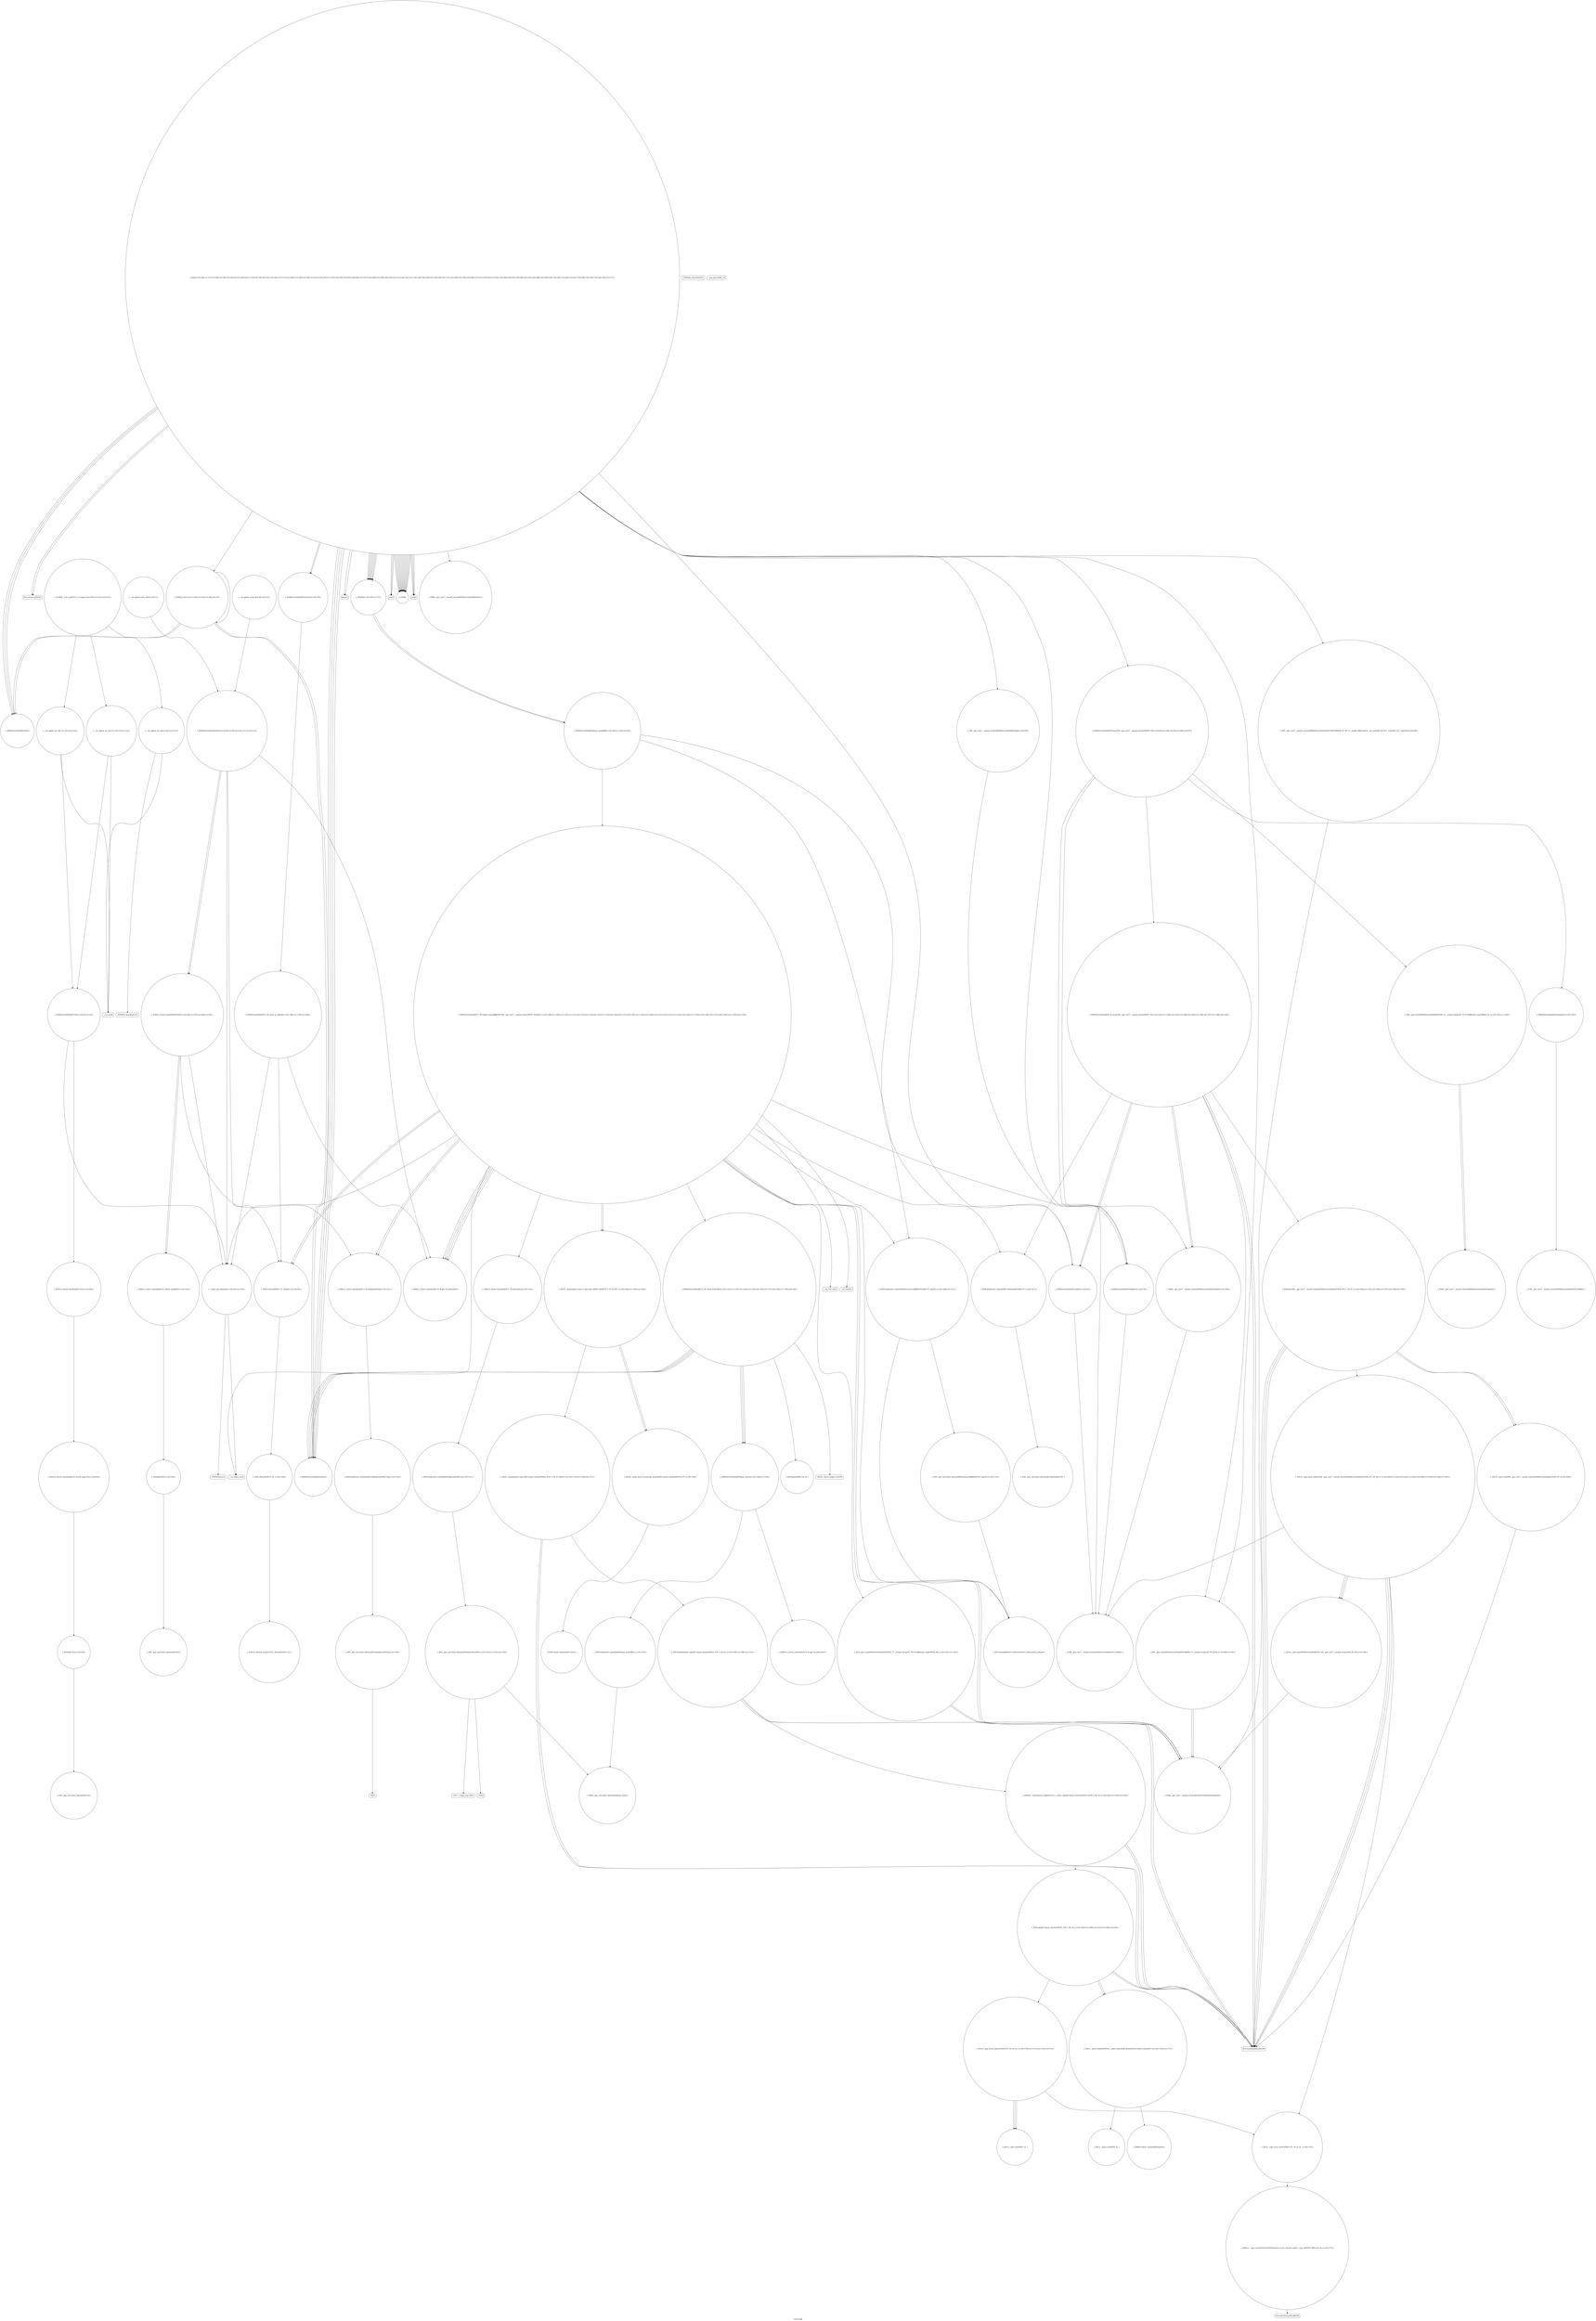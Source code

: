 digraph "Call Graph" {
	label="Call Graph";

	Node0x563eff6073c0 [shape=record,shape=circle,label="{__cxx_global_var_init|{<s0>1|<s1>2}}"];
	Node0x563eff6073c0:s0 -> Node0x563eff607440[color=black];
	Node0x563eff6073c0:s1 -> Node0x563eff607540[color=black];
	Node0x563eff60b0e0 [shape=record,shape=circle,label="{_ZNK9__gnu_cxx17__normal_iteratorIPiSt6vectorIiSaIiEEEplEl|{<s0>190}}"];
	Node0x563eff60b0e0:s0 -> Node0x563eff60afe0[color=black];
	Node0x563eff607740 [shape=record,shape=circle,label="{_ZNSt6vectorIiSaIiEED2Ev|{<s0>8|<s1>9|<s2>10|<s3>11|<s4>12}}"];
	Node0x563eff607740:s0 -> Node0x563eff6086c0[color=black];
	Node0x563eff607740:s1 -> Node0x563eff608640[color=black];
	Node0x563eff607740:s2 -> Node0x563eff608740[color=black];
	Node0x563eff607740:s3 -> Node0x563eff608740[color=black];
	Node0x563eff607740:s4 -> Node0x563eff608340[color=black];
	Node0x563eff608c40 [shape=record,shape=circle,label="{_ZNK9__gnu_cxx17__normal_iteratorIPKiSt6vectorIiSaIiEEE4baseEv}"];
	Node0x563eff607ac0 [shape=record,shape=circle,label="{_ZNKSt6vectorIiSaIiEE4sizeEv}"];
	Node0x563eff607e40 [shape=record,shape=Mrecord,label="{llvm.memset.p0i8.i64}"];
	Node0x563eff6081c0 [shape=record,shape=circle,label="{_ZN9__gnu_cxx17__normal_iteratorIPiSt6vectorIiSaIiEEEppEi|{<s0>89}}"];
	Node0x563eff6081c0:s0 -> Node0x563eff60afe0[color=black];
	Node0x563eff608540 [shape=record,shape=circle,label="{_ZNSaIiEC2Ev|{<s0>94}}"];
	Node0x563eff608540:s0 -> Node0x563eff6085c0[color=black];
	Node0x563eff6088c0 [shape=record,shape=circle,label="{_ZNSt12_Vector_baseIiSaIiEE13_M_deallocateEPim|{<s0>101}}"];
	Node0x563eff6088c0:s0 -> Node0x563eff6089c0[color=black];
	Node0x563eff609c60 [shape=record,shape=circle,label="{_ZNSt16allocator_traitsISaIiEE9constructIiJRKiEEEvRS0_PT_DpOT0_|{<s0>106|<s1>107}}"];
	Node0x563eff609c60:s0 -> Node0x563eff609de0[color=black];
	Node0x563eff609c60:s1 -> Node0x563eff609d60[color=black];
	Node0x563eff609fe0 [shape=record,shape=circle,label="{_ZSt34__uninitialized_move_if_noexcept_aIPiS0_SaIiEET0_T_S3_S2_RT1_|{<s0>144|<s1>145|<s2>146}}"];
	Node0x563eff609fe0:s0 -> Node0x563eff60a7e0[color=black];
	Node0x563eff609fe0:s1 -> Node0x563eff60a7e0[color=black];
	Node0x563eff609fe0:s2 -> Node0x563eff60a760[color=black];
	Node0x563eff60a360 [shape=record,shape=circle,label="{_ZSt3maxImERKT_S2_S2_}"];
	Node0x563eff60a6e0 [shape=record,shape=Mrecord,label="{_Znwm}"];
	Node0x563eff60aa60 [shape=record,shape=circle,label="{_ZSt14__copy_move_a2ILb1EPiS0_ET1_T0_S2_S1_|{<s0>170|<s1>171|<s2>172|<s3>173}}"];
	Node0x563eff60aa60:s0 -> Node0x563eff60abe0[color=black];
	Node0x563eff60aa60:s1 -> Node0x563eff60abe0[color=black];
	Node0x563eff60aa60:s2 -> Node0x563eff60abe0[color=black];
	Node0x563eff60aa60:s3 -> Node0x563eff60ab60[color=black];
	Node0x563eff60ade0 [shape=record,shape=circle,label="{_ZNKSt13move_iteratorIPiE4baseEv}"];
	Node0x563eff607440 [shape=record,shape=Mrecord,label="{_ZNSt8ios_base4InitC1Ev}"];
	Node0x563eff60b160 [shape=record,shape=circle,label="{_ZN9__gnu_cxxmiIPKiSt6vectorIiSaIiEEEENS_17__normal_iteratorIT_T0_E15difference_typeERKS9_SC_|{<s0>191|<s1>192}}"];
	Node0x563eff60b160:s0 -> Node0x563eff608c40[color=black];
	Node0x563eff60b160:s1 -> Node0x563eff608c40[color=black];
	Node0x563eff6077c0 [shape=record,shape=circle,label="{__cxx_global_var_init.2|{<s0>13|<s1>14}}"];
	Node0x563eff6077c0:s0 -> Node0x563eff607640[color=black];
	Node0x563eff6077c0:s1 -> Node0x563eff607540[color=black];
	Node0x563eff608cc0 [shape=record,shape=circle,label="{_ZN9__gnu_cxx17__normal_iteratorIPKiSt6vectorIiSaIiEEEC2ERKS2_}"];
	Node0x563eff607b40 [shape=record,shape=circle,label="{_ZNSt6vectorIiSaIiEEixEm}"];
	Node0x563eff607ec0 [shape=record,shape=circle,label="{_ZNSt6vectorIiSaIiEE5beginEv|{<s0>79}}"];
	Node0x563eff607ec0:s0 -> Node0x563eff60afe0[color=black];
	Node0x563eff608240 [shape=record,shape=circle,label="{_ZNSt12_Vector_baseIiSaIiEEC2Ev|{<s0>90}}"];
	Node0x563eff608240:s0 -> Node0x563eff6084c0[color=black];
	Node0x563eff6085c0 [shape=record,shape=circle,label="{_ZN9__gnu_cxx13new_allocatorIiEC2Ev}"];
	Node0x563eff608940 [shape=record,shape=circle,label="{_ZNSt12_Vector_baseIiSaIiEE12_Vector_implD2Ev|{<s0>102}}"];
	Node0x563eff608940:s0 -> Node0x563eff608b40[color=black];
	Node0x563eff609ce0 [shape=record,shape=circle,label="{_ZNSt6vectorIiSaIiEE17_M_realloc_insertIJRKiEEEvN9__gnu_cxx17__normal_iteratorIPiS1_EEDpOT_|{<s0>108|<s1>109|<s2>110|<s3>111|<s4>112|<s5>113|<s6>114|<s7>115|<s8>116|<s9>117|<s10>118|<s11>119|<s12>120|<s13>121|<s14>122|<s15>123|<s16>124|<s17>125|<s18>126|<s19>127|<s20>128|<s21>129|<s22>130}}"];
	Node0x563eff609ce0:s0 -> Node0x563eff609e60[color=black];
	Node0x563eff609ce0:s1 -> Node0x563eff607ec0[color=black];
	Node0x563eff609ce0:s2 -> Node0x563eff609ee0[color=black];
	Node0x563eff609ce0:s3 -> Node0x563eff609f60[color=black];
	Node0x563eff609ce0:s4 -> Node0x563eff609de0[color=black];
	Node0x563eff609ce0:s5 -> Node0x563eff609c60[color=black];
	Node0x563eff609ce0:s6 -> Node0x563eff60a060[color=black];
	Node0x563eff609ce0:s7 -> Node0x563eff6086c0[color=black];
	Node0x563eff609ce0:s8 -> Node0x563eff609fe0[color=black];
	Node0x563eff609ce0:s9 -> Node0x563eff60a060[color=black];
	Node0x563eff609ce0:s10 -> Node0x563eff6086c0[color=black];
	Node0x563eff609ce0:s11 -> Node0x563eff609fe0[color=black];
	Node0x563eff609ce0:s12 -> Node0x563eff6083c0[color=black];
	Node0x563eff609ce0:s13 -> Node0x563eff60a0e0[color=black];
	Node0x563eff609ce0:s14 -> Node0x563eff60a1e0[color=black];
	Node0x563eff609ce0:s15 -> Node0x563eff6086c0[color=black];
	Node0x563eff609ce0:s16 -> Node0x563eff608640[color=black];
	Node0x563eff609ce0:s17 -> Node0x563eff6088c0[color=black];
	Node0x563eff609ce0:s18 -> Node0x563eff60a160[color=black];
	Node0x563eff609ce0:s19 -> Node0x563eff6086c0[color=black];
	Node0x563eff609ce0:s20 -> Node0x563eff608640[color=black];
	Node0x563eff609ce0:s21 -> Node0x563eff6088c0[color=black];
	Node0x563eff609ce0:s22 -> Node0x563eff608340[color=black];
	Node0x563eff60a060 [shape=record,shape=circle,label="{_ZNK9__gnu_cxx17__normal_iteratorIPiSt6vectorIiSaIiEEE4baseEv}"];
	Node0x563eff60a3e0 [shape=record,shape=circle,label="{_ZNSt16allocator_traitsISaIiEE8max_sizeERKS0_|{<s0>150}}"];
	Node0x563eff60a3e0:s0 -> Node0x563eff60a4e0[color=black];
	Node0x563eff60a760 [shape=record,shape=circle,label="{_ZSt22__uninitialized_copy_aISt13move_iteratorIPiES1_iET0_T_S4_S3_RSaIT1_E|{<s0>155|<s1>156|<s2>157}}"];
	Node0x563eff60a760:s0 -> Node0x563eff60a8e0[color=black];
	Node0x563eff60a760:s1 -> Node0x563eff60a8e0[color=black];
	Node0x563eff60a760:s2 -> Node0x563eff60a860[color=black];
	Node0x563eff60aae0 [shape=record,shape=circle,label="{_ZSt12__miter_baseIPiEDTcl12__miter_basecldtfp_4baseEEESt13move_iteratorIT_E|{<s0>174|<s1>175}}"];
	Node0x563eff60aae0:s0 -> Node0x563eff60ade0[color=black];
	Node0x563eff60aae0:s1 -> Node0x563eff60ad60[color=black];
	Node0x563eff60ae60 [shape=record,shape=circle,label="{_ZNSt13move_iteratorIPiEC2ES0_}"];
	Node0x563eff6074c0 [shape=record,shape=Mrecord,label="{_ZNSt8ios_base4InitD1Ev}"];
	Node0x563eff60b1e0 [shape=record,shape=circle,label="{_ZNKSt6vectorIiSaIiEE6cbeginEv|{<s0>193}}"];
	Node0x563eff60b1e0:s0 -> Node0x563eff608cc0[color=black];
	Node0x563eff607840 [shape=record,shape=circle,label="{__cxx_global_array_dtor.3|{<s0>15}}"];
	Node0x563eff607840:s0 -> Node0x563eff607740[color=black];
	Node0x563eff608d40 [shape=record,shape=circle,label="{_GLOBAL__sub_I_g201513_2_0.cpp|{<s0>210|<s1>211|<s2>212}}"];
	Node0x563eff608d40:s0 -> Node0x563eff6073c0[color=black];
	Node0x563eff608d40:s1 -> Node0x563eff6075c0[color=black];
	Node0x563eff608d40:s2 -> Node0x563eff6077c0[color=black];
	Node0x563eff607bc0 [shape=record,shape=circle,label="{main|{<s0>26|<s1>27|<s2>28|<s3>29|<s4>30|<s5>31|<s6>32|<s7>33|<s8>34|<s9>35|<s10>36|<s11>37|<s12>38|<s13>39|<s14>40|<s15>41|<s16>42|<s17>43|<s18>44|<s19>45|<s20>46|<s21>47|<s22>48|<s23>49|<s24>50|<s25>51|<s26>52|<s27>53|<s28>54|<s29>55|<s30>56|<s31>57|<s32>58|<s33>59|<s34>60|<s35>61|<s36>62|<s37>63|<s38>64|<s39>65|<s40>66|<s41>67|<s42>68|<s43>69|<s44>70|<s45>71|<s46>72|<s47>73|<s48>74|<s49>75|<s50>76|<s51>77}}"];
	Node0x563eff607bc0:s0 -> Node0x563eff607c40[color=black];
	Node0x563eff607bc0:s1 -> Node0x563eff607c40[color=black];
	Node0x563eff607bc0:s2 -> Node0x563eff607cc0[color=black];
	Node0x563eff607bc0:s3 -> Node0x563eff607cc0[color=black];
	Node0x563eff607bc0:s4 -> Node0x563eff607d40[color=black];
	Node0x563eff607bc0:s5 -> Node0x563eff607d40[color=black];
	Node0x563eff607bc0:s6 -> Node0x563eff607cc0[color=black];
	Node0x563eff607bc0:s7 -> Node0x563eff6078c0[color=black];
	Node0x563eff607bc0:s8 -> Node0x563eff6078c0[color=black];
	Node0x563eff607bc0:s9 -> Node0x563eff607940[color=black];
	Node0x563eff607bc0:s10 -> Node0x563eff6078c0[color=black];
	Node0x563eff607bc0:s11 -> Node0x563eff6078c0[color=black];
	Node0x563eff607bc0:s12 -> Node0x563eff607940[color=black];
	Node0x563eff607bc0:s13 -> Node0x563eff6078c0[color=black];
	Node0x563eff607bc0:s14 -> Node0x563eff6078c0[color=black];
	Node0x563eff607bc0:s15 -> Node0x563eff607940[color=black];
	Node0x563eff607bc0:s16 -> Node0x563eff6078c0[color=black];
	Node0x563eff607bc0:s17 -> Node0x563eff6078c0[color=black];
	Node0x563eff607bc0:s18 -> Node0x563eff607940[color=black];
	Node0x563eff607bc0:s19 -> Node0x563eff6078c0[color=black];
	Node0x563eff607bc0:s20 -> Node0x563eff6078c0[color=black];
	Node0x563eff607bc0:s21 -> Node0x563eff607940[color=black];
	Node0x563eff607bc0:s22 -> Node0x563eff6078c0[color=black];
	Node0x563eff607bc0:s23 -> Node0x563eff6078c0[color=black];
	Node0x563eff607bc0:s24 -> Node0x563eff607940[color=black];
	Node0x563eff607bc0:s25 -> Node0x563eff6078c0[color=black];
	Node0x563eff607bc0:s26 -> Node0x563eff6078c0[color=black];
	Node0x563eff607bc0:s27 -> Node0x563eff607940[color=black];
	Node0x563eff607bc0:s28 -> Node0x563eff6078c0[color=black];
	Node0x563eff607bc0:s29 -> Node0x563eff6078c0[color=black];
	Node0x563eff607bc0:s30 -> Node0x563eff607940[color=black];
	Node0x563eff607bc0:s31 -> Node0x563eff607dc0[color=black];
	Node0x563eff607bc0:s32 -> Node0x563eff607ac0[color=black];
	Node0x563eff607bc0:s33 -> Node0x563eff607ac0[color=black];
	Node0x563eff607bc0:s34 -> Node0x563eff607dc0[color=black];
	Node0x563eff607bc0:s35 -> Node0x563eff607e40[color=black];
	Node0x563eff607bc0:s36 -> Node0x563eff607b40[color=black];
	Node0x563eff607bc0:s37 -> Node0x563eff607b40[color=black];
	Node0x563eff607bc0:s38 -> Node0x563eff607b40[color=black];
	Node0x563eff607bc0:s39 -> Node0x563eff607ec0[color=black];
	Node0x563eff607bc0:s40 -> Node0x563eff607fc0[color=black];
	Node0x563eff607bc0:s41 -> Node0x563eff607f40[color=black];
	Node0x563eff607bc0:s42 -> Node0x563eff608040[color=black];
	Node0x563eff607bc0:s43 -> Node0x563eff608140[color=black];
	Node0x563eff607bc0:s44 -> Node0x563eff6080c0[color=black];
	Node0x563eff607bc0:s45 -> Node0x563eff6081c0[color=black];
	Node0x563eff607bc0:s46 -> Node0x563eff607ac0[color=black];
	Node0x563eff607bc0:s47 -> Node0x563eff607ac0[color=black];
	Node0x563eff607bc0:s48 -> Node0x563eff607dc0[color=black];
	Node0x563eff607bc0:s49 -> Node0x563eff607e40[color=black];
	Node0x563eff607bc0:s50 -> Node0x563eff607a40[color=black];
	Node0x563eff607bc0:s51 -> Node0x563eff607dc0[color=black];
	Node0x563eff607f40 [shape=record,shape=circle,label="{_ZN9__gnu_cxxneIPiSt6vectorIiSaIiEEEEbRKNS_17__normal_iteratorIT_T0_EESA_|{<s0>80|<s1>81}}"];
	Node0x563eff607f40:s0 -> Node0x563eff60a060[color=black];
	Node0x563eff607f40:s1 -> Node0x563eff60a060[color=black];
	Node0x563eff6082c0 [shape=record,shape=Mrecord,label="{__gxx_personality_v0}"];
	Node0x563eff608640 [shape=record,shape=circle,label="{_ZSt8_DestroyIPiiEvT_S1_RSaIT0_E|{<s0>95}}"];
	Node0x563eff608640:s0 -> Node0x563eff6087c0[color=black];
	Node0x563eff6089c0 [shape=record,shape=circle,label="{_ZNSt16allocator_traitsISaIiEE10deallocateERS0_Pim|{<s0>103}}"];
	Node0x563eff6089c0:s0 -> Node0x563eff608a40[color=black];
	Node0x563eff609d60 [shape=record,shape=circle,label="{_ZN9__gnu_cxx13new_allocatorIiE9constructIiJRKiEEEvPT_DpOT0_|{<s0>131}}"];
	Node0x563eff609d60:s0 -> Node0x563eff609de0[color=black];
	Node0x563eff60a0e0 [shape=record,shape=circle,label="{_ZNSt16allocator_traitsISaIiEE7destroyIiEEvRS0_PT_|{<s0>147}}"];
	Node0x563eff60a0e0:s0 -> Node0x563eff60aee0[color=black];
	Node0x563eff60a460 [shape=record,shape=circle,label="{_ZNKSt12_Vector_baseIiSaIiEE19_M_get_Tp_allocatorEv}"];
	Node0x563eff60a7e0 [shape=record,shape=circle,label="{_ZSt32__make_move_if_noexcept_iteratorIiSt13move_iteratorIPiEET0_PT_|{<s0>158}}"];
	Node0x563eff60a7e0:s0 -> Node0x563eff60ae60[color=black];
	Node0x563eff60ab60 [shape=record,shape=circle,label="{_ZSt13__copy_move_aILb1EPiS0_ET1_T0_S2_S1_|{<s0>176}}"];
	Node0x563eff60ab60:s0 -> Node0x563eff60ac60[color=black];
	Node0x563eff60aee0 [shape=record,shape=circle,label="{_ZN9__gnu_cxx13new_allocatorIiE7destroyIiEEvPT_}"];
	Node0x563eff607540 [shape=record,shape=Mrecord,label="{__cxa_atexit}"];
	Node0x563eff60b260 [shape=record,shape=circle,label="{_ZSt4moveIN9__gnu_cxx17__normal_iteratorIPiSt6vectorIiSaIiEEEES6_ET0_T_S8_S7_|{<s0>194|<s1>195|<s2>196|<s3>197|<s4>198|<s5>199}}"];
	Node0x563eff60b260:s0 -> Node0x563eff60a8e0[color=black];
	Node0x563eff60b260:s1 -> Node0x563eff60b360[color=black];
	Node0x563eff60b260:s2 -> Node0x563eff60a8e0[color=black];
	Node0x563eff60b260:s3 -> Node0x563eff60b360[color=black];
	Node0x563eff60b260:s4 -> Node0x563eff60a8e0[color=black];
	Node0x563eff60b260:s5 -> Node0x563eff60b2e0[color=black];
	Node0x563eff6078c0 [shape=record,shape=circle,label="{_Z2idii}"];
	Node0x563eff607c40 [shape=record,shape=Mrecord,label="{freopen}"];
	Node0x563eff607fc0 [shape=record,shape=circle,label="{_ZNSt6vectorIiSaIiEE3endEv|{<s0>82}}"];
	Node0x563eff607fc0:s0 -> Node0x563eff60afe0[color=black];
	Node0x563eff608340 [shape=record,shape=circle,label="{__clang_call_terminate|{<s0>91|<s1>92}}"];
	Node0x563eff608340:s0 -> Node0x563eff6083c0[color=black];
	Node0x563eff608340:s1 -> Node0x563eff608440[color=black];
	Node0x563eff6086c0 [shape=record,shape=circle,label="{_ZNSt12_Vector_baseIiSaIiEE19_M_get_Tp_allocatorEv}"];
	Node0x563eff608a40 [shape=record,shape=circle,label="{_ZN9__gnu_cxx13new_allocatorIiE10deallocateEPim|{<s0>104}}"];
	Node0x563eff608a40:s0 -> Node0x563eff608ac0[color=black];
	Node0x563eff609de0 [shape=record,shape=circle,label="{_ZSt7forwardIRKiEOT_RNSt16remove_referenceIS2_E4typeE}"];
	Node0x563eff60a160 [shape=record,shape=Mrecord,label="{__cxa_rethrow}"];
	Node0x563eff60a4e0 [shape=record,shape=circle,label="{_ZNK9__gnu_cxx13new_allocatorIiE8max_sizeEv}"];
	Node0x563eff60a860 [shape=record,shape=circle,label="{_ZSt18uninitialized_copyISt13move_iteratorIPiES1_ET0_T_S4_S3_|{<s0>159|<s1>160|<s2>161}}"];
	Node0x563eff60a860:s0 -> Node0x563eff60a8e0[color=black];
	Node0x563eff60a860:s1 -> Node0x563eff60a8e0[color=black];
	Node0x563eff60a860:s2 -> Node0x563eff60a960[color=black];
	Node0x563eff60abe0 [shape=record,shape=circle,label="{_ZSt12__niter_baseIPiET_S1_}"];
	Node0x563eff60af60 [shape=record,shape=circle,label="{_ZNSt6vectorIiSaIiEE15_M_erase_at_endEPi|{<s0>178|<s1>179|<s2>180}}"];
	Node0x563eff60af60:s0 -> Node0x563eff6086c0[color=black];
	Node0x563eff60af60:s1 -> Node0x563eff608640[color=black];
	Node0x563eff60af60:s2 -> Node0x563eff608340[color=black];
	Node0x563eff6075c0 [shape=record,shape=circle,label="{__cxx_global_var_init.1|{<s0>3|<s1>4}}"];
	Node0x563eff6075c0:s0 -> Node0x563eff607640[color=black];
	Node0x563eff6075c0:s1 -> Node0x563eff607540[color=black];
	Node0x563eff60b2e0 [shape=record,shape=circle,label="{_ZSt14__copy_move_a2ILb1EN9__gnu_cxx17__normal_iteratorIPiSt6vectorIiSaIiEEEES6_ET1_T0_S8_S7_|{<s0>200|<s1>201|<s2>202|<s3>203|<s4>204|<s5>205|<s6>206|<s7>207}}"];
	Node0x563eff60b2e0:s0 -> Node0x563eff60a8e0[color=black];
	Node0x563eff60b2e0:s1 -> Node0x563eff608bc0[color=black];
	Node0x563eff60b2e0:s2 -> Node0x563eff60a8e0[color=black];
	Node0x563eff60b2e0:s3 -> Node0x563eff608bc0[color=black];
	Node0x563eff60b2e0:s4 -> Node0x563eff60a8e0[color=black];
	Node0x563eff60b2e0:s5 -> Node0x563eff608bc0[color=black];
	Node0x563eff60b2e0:s6 -> Node0x563eff60ab60[color=black];
	Node0x563eff60b2e0:s7 -> Node0x563eff60afe0[color=black];
	Node0x563eff607940 [shape=record,shape=circle,label="{_Z3addii|{<s0>16|<s1>17}}"];
	Node0x563eff607940:s0 -> Node0x563eff6079c0[color=black];
	Node0x563eff607940:s1 -> Node0x563eff6079c0[color=black];
	Node0x563eff607cc0 [shape=record,shape=Mrecord,label="{scanf}"];
	Node0x563eff608040 [shape=record,shape=circle,label="{_ZNK9__gnu_cxx17__normal_iteratorIPiSt6vectorIiSaIiEEEdeEv}"];
	Node0x563eff6083c0 [shape=record,shape=Mrecord,label="{__cxa_begin_catch}"];
	Node0x563eff608740 [shape=record,shape=circle,label="{_ZNSt12_Vector_baseIiSaIiEED2Ev|{<s0>96|<s1>97|<s2>98|<s3>99}}"];
	Node0x563eff608740:s0 -> Node0x563eff6088c0[color=black];
	Node0x563eff608740:s1 -> Node0x563eff608940[color=black];
	Node0x563eff608740:s2 -> Node0x563eff608940[color=black];
	Node0x563eff608740:s3 -> Node0x563eff608340[color=black];
	Node0x563eff608ac0 [shape=record,shape=Mrecord,label="{_ZdlPv}"];
	Node0x563eff609e60 [shape=record,shape=circle,label="{_ZNKSt6vectorIiSaIiEE12_M_check_lenEmPKc|{<s0>132|<s1>133|<s2>134|<s3>135|<s4>136|<s5>137|<s6>138|<s7>139|<s8>140}}"];
	Node0x563eff609e60:s0 -> Node0x563eff60a260[color=black];
	Node0x563eff609e60:s1 -> Node0x563eff607ac0[color=black];
	Node0x563eff609e60:s2 -> Node0x563eff60a2e0[color=black];
	Node0x563eff609e60:s3 -> Node0x563eff607ac0[color=black];
	Node0x563eff609e60:s4 -> Node0x563eff607ac0[color=black];
	Node0x563eff609e60:s5 -> Node0x563eff60a360[color=black];
	Node0x563eff609e60:s6 -> Node0x563eff607ac0[color=black];
	Node0x563eff609e60:s7 -> Node0x563eff60a260[color=black];
	Node0x563eff609e60:s8 -> Node0x563eff60a260[color=black];
	Node0x563eff60a1e0 [shape=record,shape=Mrecord,label="{__cxa_end_catch}"];
	Node0x563eff60a560 [shape=record,shape=circle,label="{_ZNSt16allocator_traitsISaIiEE8allocateERS0_m|{<s0>151}}"];
	Node0x563eff60a560:s0 -> Node0x563eff60a5e0[color=black];
	Node0x563eff60a8e0 [shape=record,shape=Mrecord,label="{llvm.memcpy.p0i8.p0i8.i64}"];
	Node0x563eff60ac60 [shape=record,shape=circle,label="{_ZNSt11__copy_moveILb1ELb1ESt26random_access_iterator_tagE8__copy_mIiEEPT_PKS3_S6_S4_|{<s0>177}}"];
	Node0x563eff60ac60:s0 -> Node0x563eff60ace0[color=black];
	Node0x563eff60afe0 [shape=record,shape=circle,label="{_ZN9__gnu_cxx17__normal_iteratorIPiSt6vectorIiSaIiEEEC2ERKS1_}"];
	Node0x563eff607640 [shape=record,shape=circle,label="{_ZNSt6vectorIiSaIiEEC2Ev|{<s0>5|<s1>6}}"];
	Node0x563eff607640:s0 -> Node0x563eff608240[color=black];
	Node0x563eff607640:s1 -> Node0x563eff608340[color=black];
	Node0x563eff60b360 [shape=record,shape=circle,label="{_ZSt12__miter_baseIN9__gnu_cxx17__normal_iteratorIPiSt6vectorIiSaIiEEEEET_S7_|{<s0>208}}"];
	Node0x563eff60b360:s0 -> Node0x563eff60a8e0[color=black];
	Node0x563eff6079c0 [shape=record,shape=circle,label="{_ZNSt6vectorIiSaIiEE9push_backERKi|{<s0>18|<s1>19|<s2>20}}"];
	Node0x563eff6079c0:s0 -> Node0x563eff609c60[color=black];
	Node0x563eff6079c0:s1 -> Node0x563eff607fc0[color=black];
	Node0x563eff6079c0:s2 -> Node0x563eff609ce0[color=black];
	Node0x563eff607d40 [shape=record,shape=circle,label="{_ZNSt6vectorIiSaIiEE5clearEv|{<s0>78}}"];
	Node0x563eff607d40:s0 -> Node0x563eff60af60[color=black];
	Node0x563eff6080c0 [shape=record,shape=circle,label="{_ZNSt6vectorIiSaIiEE5eraseEN9__gnu_cxx17__normal_iteratorIPKiS1_EE|{<s0>83|<s1>84|<s2>85|<s3>86|<s4>87}}"];
	Node0x563eff6080c0:s0 -> Node0x563eff607ec0[color=black];
	Node0x563eff6080c0:s1 -> Node0x563eff60b1e0[color=black];
	Node0x563eff6080c0:s2 -> Node0x563eff60b160[color=black];
	Node0x563eff6080c0:s3 -> Node0x563eff60b0e0[color=black];
	Node0x563eff6080c0:s4 -> Node0x563eff60b060[color=black];
	Node0x563eff608440 [shape=record,shape=Mrecord,label="{_ZSt9terminatev}"];
	Node0x563eff6087c0 [shape=record,shape=circle,label="{_ZSt8_DestroyIPiEvT_S1_|{<s0>100}}"];
	Node0x563eff6087c0:s0 -> Node0x563eff608840[color=black];
	Node0x563eff608b40 [shape=record,shape=circle,label="{_ZNSaIiED2Ev|{<s0>105}}"];
	Node0x563eff608b40:s0 -> Node0x563eff609be0[color=black];
	Node0x563eff609ee0 [shape=record,shape=circle,label="{_ZN9__gnu_cxxmiIPiSt6vectorIiSaIiEEEENS_17__normal_iteratorIT_T0_E15difference_typeERKS8_SB_|{<s0>141|<s1>142}}"];
	Node0x563eff609ee0:s0 -> Node0x563eff60a060[color=black];
	Node0x563eff609ee0:s1 -> Node0x563eff60a060[color=black];
	Node0x563eff60a260 [shape=record,shape=circle,label="{_ZNKSt6vectorIiSaIiEE8max_sizeEv|{<s0>148|<s1>149}}"];
	Node0x563eff60a260:s0 -> Node0x563eff60a460[color=black];
	Node0x563eff60a260:s1 -> Node0x563eff60a3e0[color=black];
	Node0x563eff60a5e0 [shape=record,shape=circle,label="{_ZN9__gnu_cxx13new_allocatorIiE8allocateEmPKv|{<s0>152|<s1>153|<s2>154}}"];
	Node0x563eff60a5e0:s0 -> Node0x563eff60a4e0[color=black];
	Node0x563eff60a5e0:s1 -> Node0x563eff60a660[color=black];
	Node0x563eff60a5e0:s2 -> Node0x563eff60a6e0[color=black];
	Node0x563eff60a960 [shape=record,shape=circle,label="{_ZNSt20__uninitialized_copyILb1EE13__uninit_copyISt13move_iteratorIPiES3_EET0_T_S6_S5_|{<s0>162|<s1>163|<s2>164}}"];
	Node0x563eff60a960:s0 -> Node0x563eff60a8e0[color=black];
	Node0x563eff60a960:s1 -> Node0x563eff60a8e0[color=black];
	Node0x563eff60a960:s2 -> Node0x563eff60a9e0[color=black];
	Node0x563eff60ace0 [shape=record,shape=Mrecord,label="{llvm.memmove.p0i8.p0i8.i64}"];
	Node0x563eff60b060 [shape=record,shape=circle,label="{_ZNSt6vectorIiSaIiEE8_M_eraseEN9__gnu_cxx17__normal_iteratorIPiS1_EE|{<s0>181|<s1>182|<s2>183|<s3>184|<s4>185|<s5>186|<s6>187|<s7>188|<s8>189}}"];
	Node0x563eff60b060:s0 -> Node0x563eff60b0e0[color=black];
	Node0x563eff60b060:s1 -> Node0x563eff607fc0[color=black];
	Node0x563eff60b060:s2 -> Node0x563eff607f40[color=black];
	Node0x563eff60b060:s3 -> Node0x563eff60b0e0[color=black];
	Node0x563eff60b060:s4 -> Node0x563eff607fc0[color=black];
	Node0x563eff60b060:s5 -> Node0x563eff60a8e0[color=black];
	Node0x563eff60b060:s6 -> Node0x563eff60b260[color=black];
	Node0x563eff60b060:s7 -> Node0x563eff60a0e0[color=black];
	Node0x563eff60b060:s8 -> Node0x563eff60a8e0[color=black];
	Node0x563eff6076c0 [shape=record,shape=circle,label="{__cxx_global_array_dtor|{<s0>7}}"];
	Node0x563eff6076c0:s0 -> Node0x563eff607740[color=black];
	Node0x563eff608bc0 [shape=record,shape=circle,label="{_ZSt12__niter_baseIPiSt6vectorIiSaIiEEET_N9__gnu_cxx17__normal_iteratorIS4_T0_EE|{<s0>209}}"];
	Node0x563eff608bc0:s0 -> Node0x563eff60a060[color=black];
	Node0x563eff607a40 [shape=record,shape=circle,label="{_Z3dfsi|{<s0>21|<s1>22|<s2>23|<s3>24|<s4>25}}"];
	Node0x563eff607a40:s0 -> Node0x563eff607ac0[color=black];
	Node0x563eff607a40:s1 -> Node0x563eff607b40[color=black];
	Node0x563eff607a40:s2 -> Node0x563eff607ac0[color=black];
	Node0x563eff607a40:s3 -> Node0x563eff607b40[color=black];
	Node0x563eff607a40:s4 -> Node0x563eff607a40[color=black];
	Node0x563eff607dc0 [shape=record,shape=Mrecord,label="{printf}"];
	Node0x563eff608140 [shape=record,shape=circle,label="{_ZN9__gnu_cxx17__normal_iteratorIPKiSt6vectorIiSaIiEEEC2IPiEERKNS0_IT_NS_11__enable_ifIXsr3std10__are_sameIS9_S8_EE7__valueES5_E6__typeEEE|{<s0>88}}"];
	Node0x563eff608140:s0 -> Node0x563eff60a060[color=black];
	Node0x563eff6084c0 [shape=record,shape=circle,label="{_ZNSt12_Vector_baseIiSaIiEE12_Vector_implC2Ev|{<s0>93}}"];
	Node0x563eff6084c0:s0 -> Node0x563eff608540[color=black];
	Node0x563eff608840 [shape=record,shape=circle,label="{_ZNSt12_Destroy_auxILb1EE9__destroyIPiEEvT_S3_}"];
	Node0x563eff609be0 [shape=record,shape=circle,label="{_ZN9__gnu_cxx13new_allocatorIiED2Ev}"];
	Node0x563eff609f60 [shape=record,shape=circle,label="{_ZNSt12_Vector_baseIiSaIiEE11_M_allocateEm|{<s0>143}}"];
	Node0x563eff609f60:s0 -> Node0x563eff60a560[color=black];
	Node0x563eff60a2e0 [shape=record,shape=Mrecord,label="{_ZSt20__throw_length_errorPKc}"];
	Node0x563eff60a660 [shape=record,shape=Mrecord,label="{_ZSt17__throw_bad_allocv}"];
	Node0x563eff60a9e0 [shape=record,shape=circle,label="{_ZSt4copyISt13move_iteratorIPiES1_ET0_T_S4_S3_|{<s0>165|<s1>166|<s2>167|<s3>168|<s4>169}}"];
	Node0x563eff60a9e0:s0 -> Node0x563eff60a8e0[color=black];
	Node0x563eff60a9e0:s1 -> Node0x563eff60aae0[color=black];
	Node0x563eff60a9e0:s2 -> Node0x563eff60a8e0[color=black];
	Node0x563eff60a9e0:s3 -> Node0x563eff60aae0[color=black];
	Node0x563eff60a9e0:s4 -> Node0x563eff60aa60[color=black];
	Node0x563eff60ad60 [shape=record,shape=circle,label="{_ZSt12__miter_baseIPiET_S1_}"];
}
